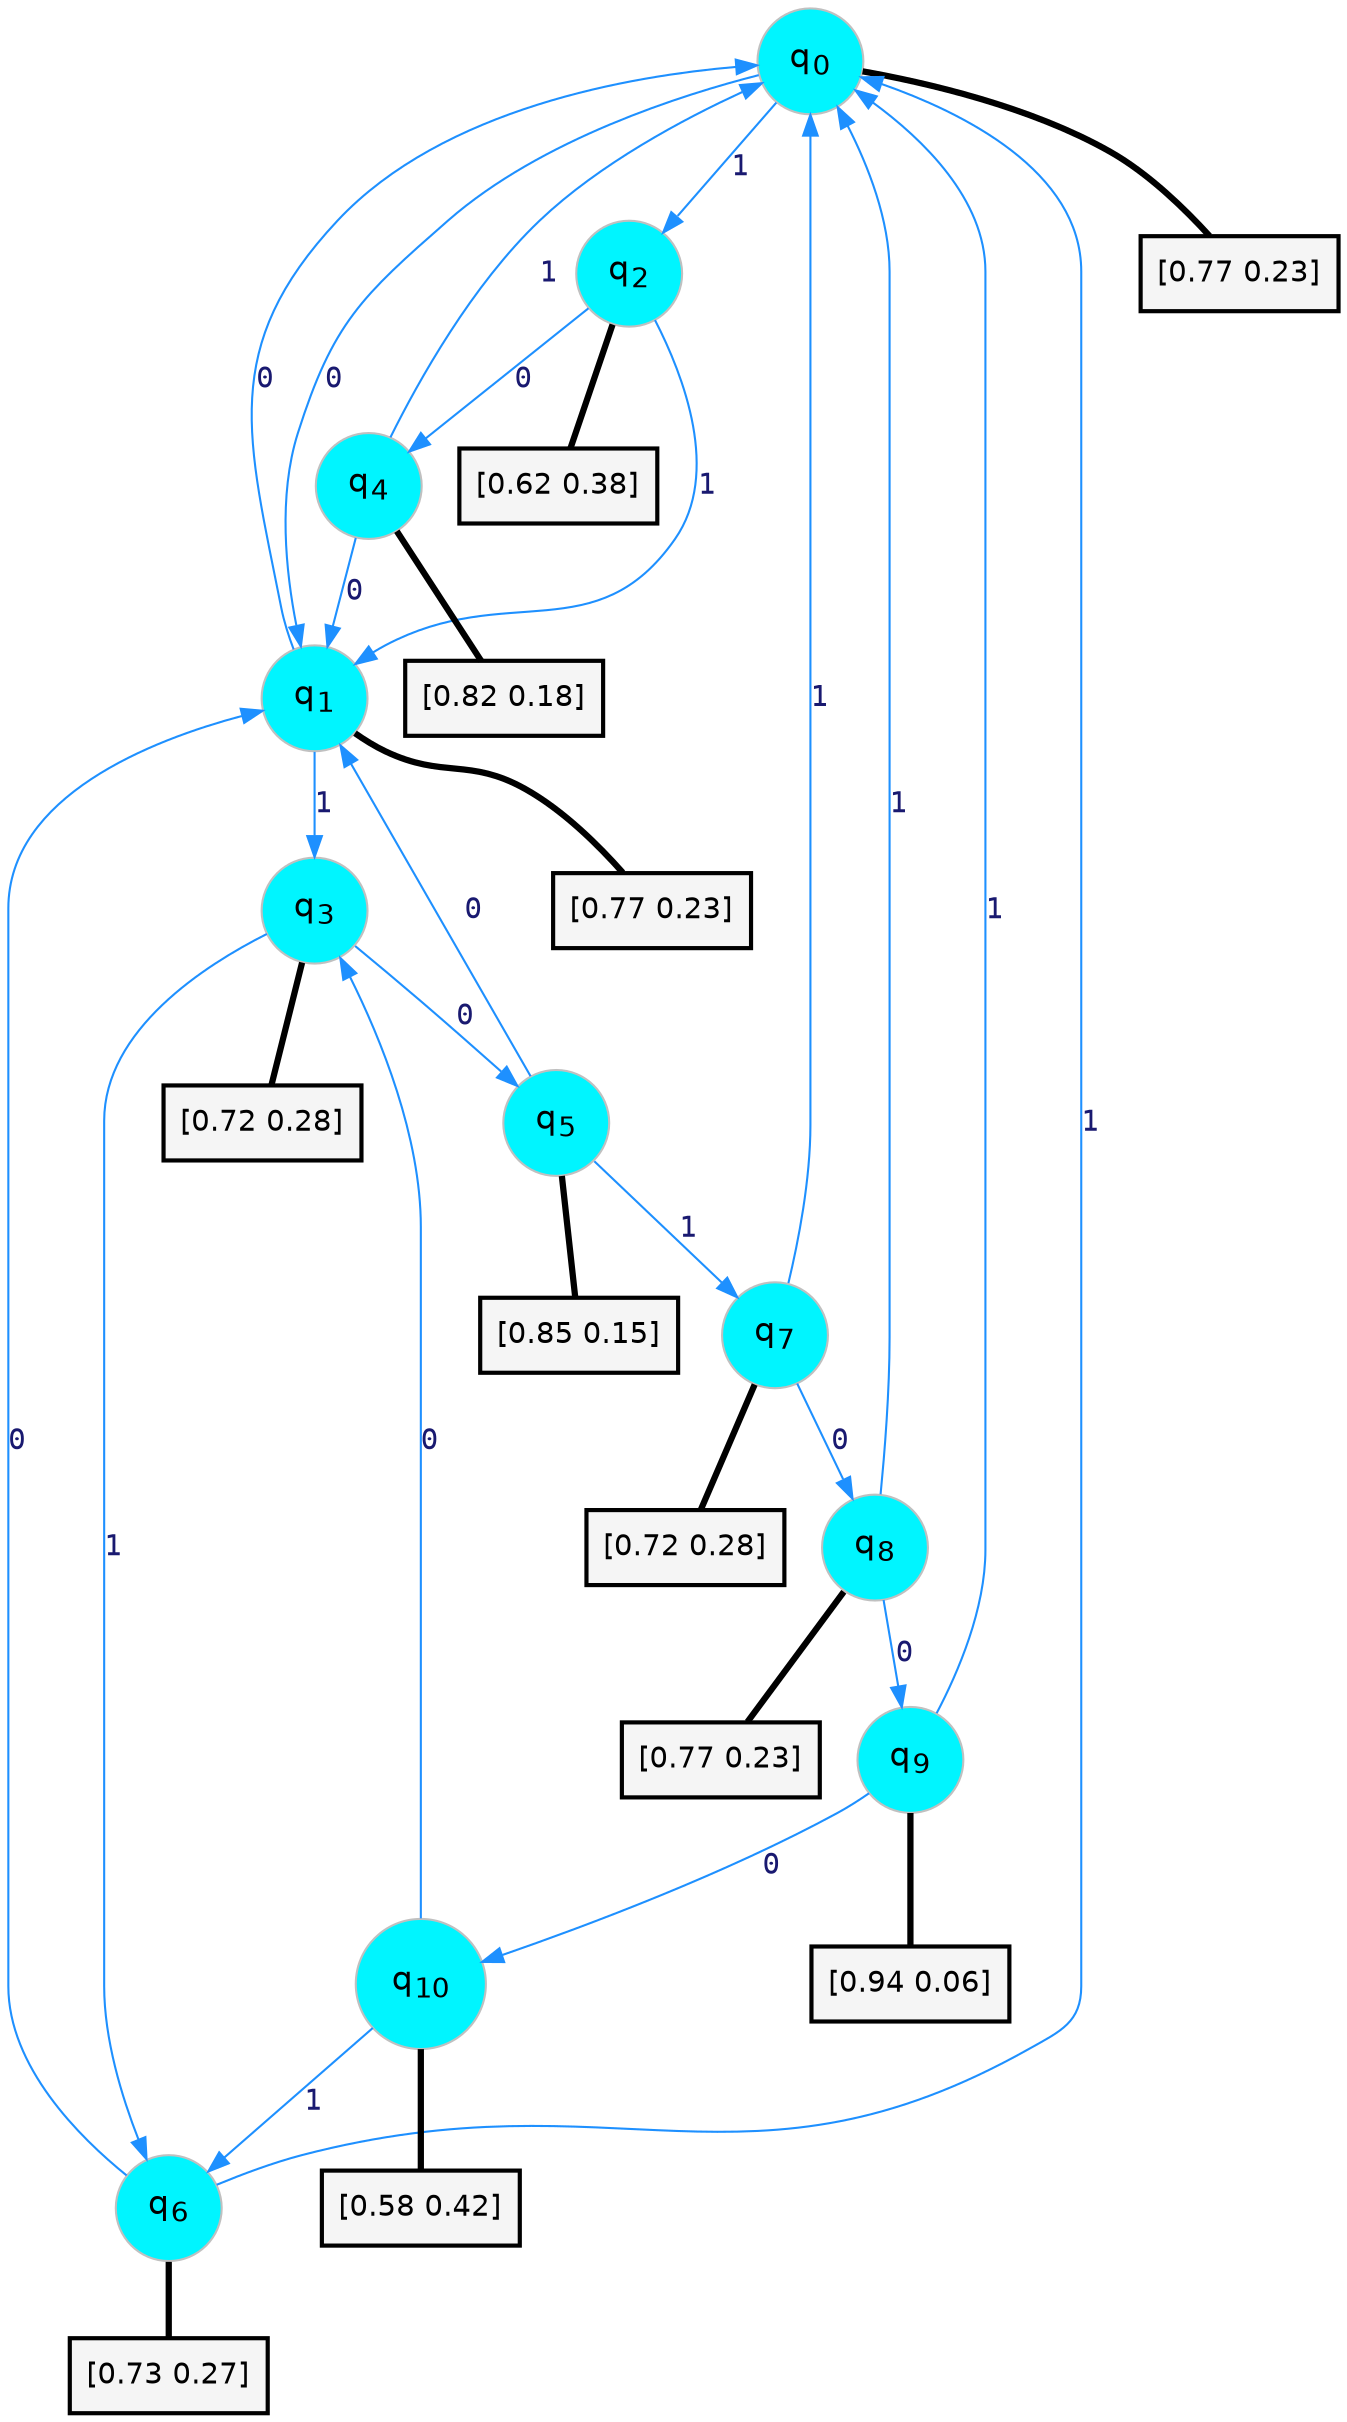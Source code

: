 digraph G {
graph [
bgcolor=transparent, dpi=300, rankdir=TD, size="40,25"];
node [
color=gray, fillcolor=turquoise1, fontcolor=black, fontname=Helvetica, fontsize=16, fontweight=bold, shape=circle, style=filled];
edge [
arrowsize=1, color=dodgerblue1, fontcolor=midnightblue, fontname=courier, fontweight=bold, penwidth=1, style=solid, weight=20];
0[label=<q<SUB>0</SUB>>];
1[label=<q<SUB>1</SUB>>];
2[label=<q<SUB>2</SUB>>];
3[label=<q<SUB>3</SUB>>];
4[label=<q<SUB>4</SUB>>];
5[label=<q<SUB>5</SUB>>];
6[label=<q<SUB>6</SUB>>];
7[label=<q<SUB>7</SUB>>];
8[label=<q<SUB>8</SUB>>];
9[label=<q<SUB>9</SUB>>];
10[label=<q<SUB>10</SUB>>];
11[label="[0.77 0.23]", shape=box,fontcolor=black, fontname=Helvetica, fontsize=14, penwidth=2, fillcolor=whitesmoke,color=black];
12[label="[0.77 0.23]", shape=box,fontcolor=black, fontname=Helvetica, fontsize=14, penwidth=2, fillcolor=whitesmoke,color=black];
13[label="[0.62 0.38]", shape=box,fontcolor=black, fontname=Helvetica, fontsize=14, penwidth=2, fillcolor=whitesmoke,color=black];
14[label="[0.72 0.28]", shape=box,fontcolor=black, fontname=Helvetica, fontsize=14, penwidth=2, fillcolor=whitesmoke,color=black];
15[label="[0.82 0.18]", shape=box,fontcolor=black, fontname=Helvetica, fontsize=14, penwidth=2, fillcolor=whitesmoke,color=black];
16[label="[0.85 0.15]", shape=box,fontcolor=black, fontname=Helvetica, fontsize=14, penwidth=2, fillcolor=whitesmoke,color=black];
17[label="[0.73 0.27]", shape=box,fontcolor=black, fontname=Helvetica, fontsize=14, penwidth=2, fillcolor=whitesmoke,color=black];
18[label="[0.72 0.28]", shape=box,fontcolor=black, fontname=Helvetica, fontsize=14, penwidth=2, fillcolor=whitesmoke,color=black];
19[label="[0.77 0.23]", shape=box,fontcolor=black, fontname=Helvetica, fontsize=14, penwidth=2, fillcolor=whitesmoke,color=black];
20[label="[0.94 0.06]", shape=box,fontcolor=black, fontname=Helvetica, fontsize=14, penwidth=2, fillcolor=whitesmoke,color=black];
21[label="[0.58 0.42]", shape=box,fontcolor=black, fontname=Helvetica, fontsize=14, penwidth=2, fillcolor=whitesmoke,color=black];
0->1 [label=0];
0->2 [label=1];
0->11 [arrowhead=none, penwidth=3,color=black];
1->0 [label=0];
1->3 [label=1];
1->12 [arrowhead=none, penwidth=3,color=black];
2->4 [label=0];
2->1 [label=1];
2->13 [arrowhead=none, penwidth=3,color=black];
3->5 [label=0];
3->6 [label=1];
3->14 [arrowhead=none, penwidth=3,color=black];
4->1 [label=0];
4->0 [label=1];
4->15 [arrowhead=none, penwidth=3,color=black];
5->1 [label=0];
5->7 [label=1];
5->16 [arrowhead=none, penwidth=3,color=black];
6->1 [label=0];
6->0 [label=1];
6->17 [arrowhead=none, penwidth=3,color=black];
7->8 [label=0];
7->0 [label=1];
7->18 [arrowhead=none, penwidth=3,color=black];
8->9 [label=0];
8->0 [label=1];
8->19 [arrowhead=none, penwidth=3,color=black];
9->10 [label=0];
9->0 [label=1];
9->20 [arrowhead=none, penwidth=3,color=black];
10->3 [label=0];
10->6 [label=1];
10->21 [arrowhead=none, penwidth=3,color=black];
}
